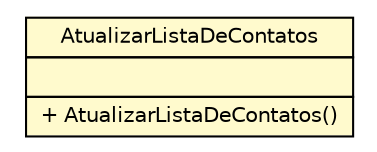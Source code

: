 #!/usr/local/bin/dot
#
# Class diagram 
# Generated by UMLGraph version 5.1 (http://www.umlgraph.org/)
#

digraph G {
	edge [fontname="Helvetica",fontsize=10,labelfontname="Helvetica",labelfontsize=10];
	node [fontname="Helvetica",fontsize=10,shape=plaintext];
	nodesep=0.25;
	ranksep=0.5;
	// br.net.meditec.client.events.AtualizarListaDeContatos
	c3431 [label=<<table title="br.net.meditec.client.events.AtualizarListaDeContatos" border="0" cellborder="1" cellspacing="0" cellpadding="2" port="p" bgcolor="lemonChiffon" href="./AtualizarListaDeContatos.html">
		<tr><td><table border="0" cellspacing="0" cellpadding="1">
<tr><td align="center" balign="center"> AtualizarListaDeContatos </td></tr>
		</table></td></tr>
		<tr><td><table border="0" cellspacing="0" cellpadding="1">
<tr><td align="left" balign="left">  </td></tr>
		</table></td></tr>
		<tr><td><table border="0" cellspacing="0" cellpadding="1">
<tr><td align="left" balign="left"> + AtualizarListaDeContatos() </td></tr>
		</table></td></tr>
		</table>>, fontname="Helvetica", fontcolor="black", fontsize=10.0];
}

